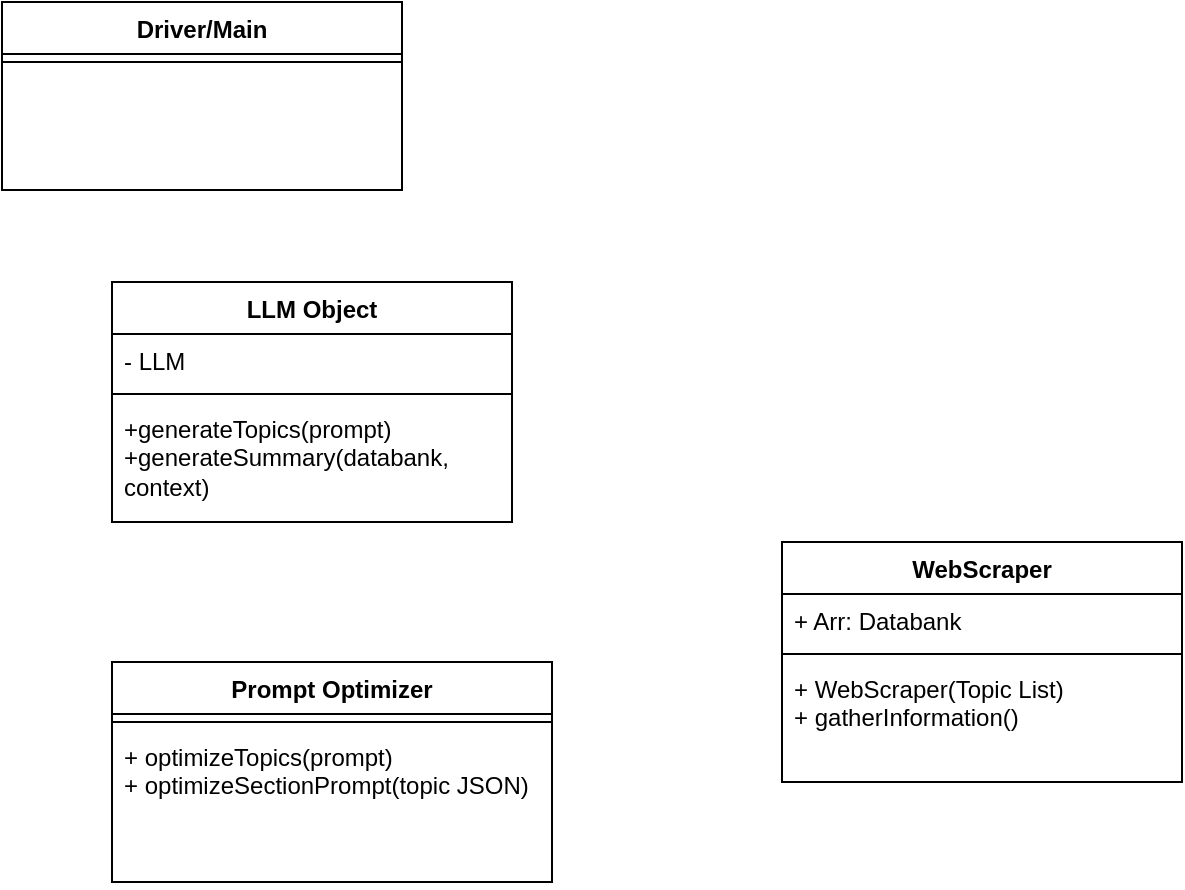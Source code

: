 <mxfile version="26.0.10">
  <diagram name="Page-1" id="gktt8ITyEU8gneiZX_eg">
    <mxGraphModel dx="1050" dy="558" grid="1" gridSize="10" guides="1" tooltips="1" connect="1" arrows="1" fold="1" page="1" pageScale="1" pageWidth="850" pageHeight="1100" math="0" shadow="0">
      <root>
        <mxCell id="0" />
        <mxCell id="1" parent="0" />
        <mxCell id="ZxNMx-qVUyDdF1-_XrNt-9" value="Prompt Optimizer" style="swimlane;fontStyle=1;align=center;verticalAlign=top;childLayout=stackLayout;horizontal=1;startSize=26;horizontalStack=0;resizeParent=1;resizeParentMax=0;resizeLast=0;collapsible=1;marginBottom=0;whiteSpace=wrap;html=1;" vertex="1" parent="1">
          <mxGeometry x="315" y="380" width="220" height="110" as="geometry" />
        </mxCell>
        <mxCell id="ZxNMx-qVUyDdF1-_XrNt-11" value="" style="line;strokeWidth=1;fillColor=none;align=left;verticalAlign=middle;spacingTop=-1;spacingLeft=3;spacingRight=3;rotatable=0;labelPosition=right;points=[];portConstraint=eastwest;strokeColor=inherit;" vertex="1" parent="ZxNMx-qVUyDdF1-_XrNt-9">
          <mxGeometry y="26" width="220" height="8" as="geometry" />
        </mxCell>
        <mxCell id="ZxNMx-qVUyDdF1-_XrNt-12" value="&lt;div&gt;+ optimizeTopics(prompt)&lt;/div&gt;&lt;div&gt;+ optimizeSectionPrompt(topic JSON)&lt;br&gt;&lt;/div&gt;" style="text;strokeColor=none;fillColor=none;align=left;verticalAlign=top;spacingLeft=4;spacingRight=4;overflow=hidden;rotatable=0;points=[[0,0.5],[1,0.5]];portConstraint=eastwest;whiteSpace=wrap;html=1;" vertex="1" parent="ZxNMx-qVUyDdF1-_XrNt-9">
          <mxGeometry y="34" width="220" height="76" as="geometry" />
        </mxCell>
        <mxCell id="ZxNMx-qVUyDdF1-_XrNt-13" value="LLM Object" style="swimlane;fontStyle=1;align=center;verticalAlign=top;childLayout=stackLayout;horizontal=1;startSize=26;horizontalStack=0;resizeParent=1;resizeParentMax=0;resizeLast=0;collapsible=1;marginBottom=0;whiteSpace=wrap;html=1;" vertex="1" parent="1">
          <mxGeometry x="315" y="190" width="200" height="120" as="geometry" />
        </mxCell>
        <mxCell id="ZxNMx-qVUyDdF1-_XrNt-14" value="- LLM" style="text;strokeColor=none;fillColor=none;align=left;verticalAlign=top;spacingLeft=4;spacingRight=4;overflow=hidden;rotatable=0;points=[[0,0.5],[1,0.5]];portConstraint=eastwest;whiteSpace=wrap;html=1;" vertex="1" parent="ZxNMx-qVUyDdF1-_XrNt-13">
          <mxGeometry y="26" width="200" height="26" as="geometry" />
        </mxCell>
        <mxCell id="ZxNMx-qVUyDdF1-_XrNt-15" value="" style="line;strokeWidth=1;fillColor=none;align=left;verticalAlign=middle;spacingTop=-1;spacingLeft=3;spacingRight=3;rotatable=0;labelPosition=right;points=[];portConstraint=eastwest;strokeColor=inherit;" vertex="1" parent="ZxNMx-qVUyDdF1-_XrNt-13">
          <mxGeometry y="52" width="200" height="8" as="geometry" />
        </mxCell>
        <mxCell id="ZxNMx-qVUyDdF1-_XrNt-16" value="&lt;div&gt;+generateTopics(prompt)&lt;/div&gt;&lt;div&gt;+generateSummary(databank, context)&lt;/div&gt;" style="text;strokeColor=none;fillColor=none;align=left;verticalAlign=top;spacingLeft=4;spacingRight=4;overflow=hidden;rotatable=0;points=[[0,0.5],[1,0.5]];portConstraint=eastwest;whiteSpace=wrap;html=1;" vertex="1" parent="ZxNMx-qVUyDdF1-_XrNt-13">
          <mxGeometry y="60" width="200" height="60" as="geometry" />
        </mxCell>
        <mxCell id="ZxNMx-qVUyDdF1-_XrNt-17" value="WebScraper" style="swimlane;fontStyle=1;align=center;verticalAlign=top;childLayout=stackLayout;horizontal=1;startSize=26;horizontalStack=0;resizeParent=1;resizeParentMax=0;resizeLast=0;collapsible=1;marginBottom=0;whiteSpace=wrap;html=1;" vertex="1" parent="1">
          <mxGeometry x="650" y="320" width="200" height="120" as="geometry" />
        </mxCell>
        <mxCell id="ZxNMx-qVUyDdF1-_XrNt-18" value="+ Arr: Databank" style="text;strokeColor=none;fillColor=none;align=left;verticalAlign=top;spacingLeft=4;spacingRight=4;overflow=hidden;rotatable=0;points=[[0,0.5],[1,0.5]];portConstraint=eastwest;whiteSpace=wrap;html=1;" vertex="1" parent="ZxNMx-qVUyDdF1-_XrNt-17">
          <mxGeometry y="26" width="200" height="26" as="geometry" />
        </mxCell>
        <mxCell id="ZxNMx-qVUyDdF1-_XrNt-19" value="" style="line;strokeWidth=1;fillColor=none;align=left;verticalAlign=middle;spacingTop=-1;spacingLeft=3;spacingRight=3;rotatable=0;labelPosition=right;points=[];portConstraint=eastwest;strokeColor=inherit;" vertex="1" parent="ZxNMx-qVUyDdF1-_XrNt-17">
          <mxGeometry y="52" width="200" height="8" as="geometry" />
        </mxCell>
        <mxCell id="ZxNMx-qVUyDdF1-_XrNt-20" value="&lt;div&gt;+ WebScraper(Topic List)&lt;/div&gt;&lt;div&gt;+ gatherInformation()&lt;br&gt;&lt;/div&gt;" style="text;strokeColor=none;fillColor=none;align=left;verticalAlign=top;spacingLeft=4;spacingRight=4;overflow=hidden;rotatable=0;points=[[0,0.5],[1,0.5]];portConstraint=eastwest;whiteSpace=wrap;html=1;" vertex="1" parent="ZxNMx-qVUyDdF1-_XrNt-17">
          <mxGeometry y="60" width="200" height="60" as="geometry" />
        </mxCell>
        <mxCell id="ZxNMx-qVUyDdF1-_XrNt-25" value="Driver/Main" style="swimlane;fontStyle=1;align=center;verticalAlign=top;childLayout=stackLayout;horizontal=1;startSize=26;horizontalStack=0;resizeParent=1;resizeParentMax=0;resizeLast=0;collapsible=1;marginBottom=0;whiteSpace=wrap;html=1;" vertex="1" parent="1">
          <mxGeometry x="260" y="50" width="200" height="94" as="geometry" />
        </mxCell>
        <mxCell id="ZxNMx-qVUyDdF1-_XrNt-27" value="" style="line;strokeWidth=1;fillColor=none;align=left;verticalAlign=middle;spacingTop=-1;spacingLeft=3;spacingRight=3;rotatable=0;labelPosition=right;points=[];portConstraint=eastwest;strokeColor=inherit;" vertex="1" parent="ZxNMx-qVUyDdF1-_XrNt-25">
          <mxGeometry y="26" width="200" height="8" as="geometry" />
        </mxCell>
        <mxCell id="ZxNMx-qVUyDdF1-_XrNt-28" value="&lt;div&gt;&lt;br&gt;&lt;/div&gt;&lt;div&gt;&lt;br&gt;&lt;/div&gt;" style="text;strokeColor=none;fillColor=none;align=left;verticalAlign=top;spacingLeft=4;spacingRight=4;overflow=hidden;rotatable=0;points=[[0,0.5],[1,0.5]];portConstraint=eastwest;whiteSpace=wrap;html=1;" vertex="1" parent="ZxNMx-qVUyDdF1-_XrNt-25">
          <mxGeometry y="34" width="200" height="60" as="geometry" />
        </mxCell>
      </root>
    </mxGraphModel>
  </diagram>
</mxfile>
